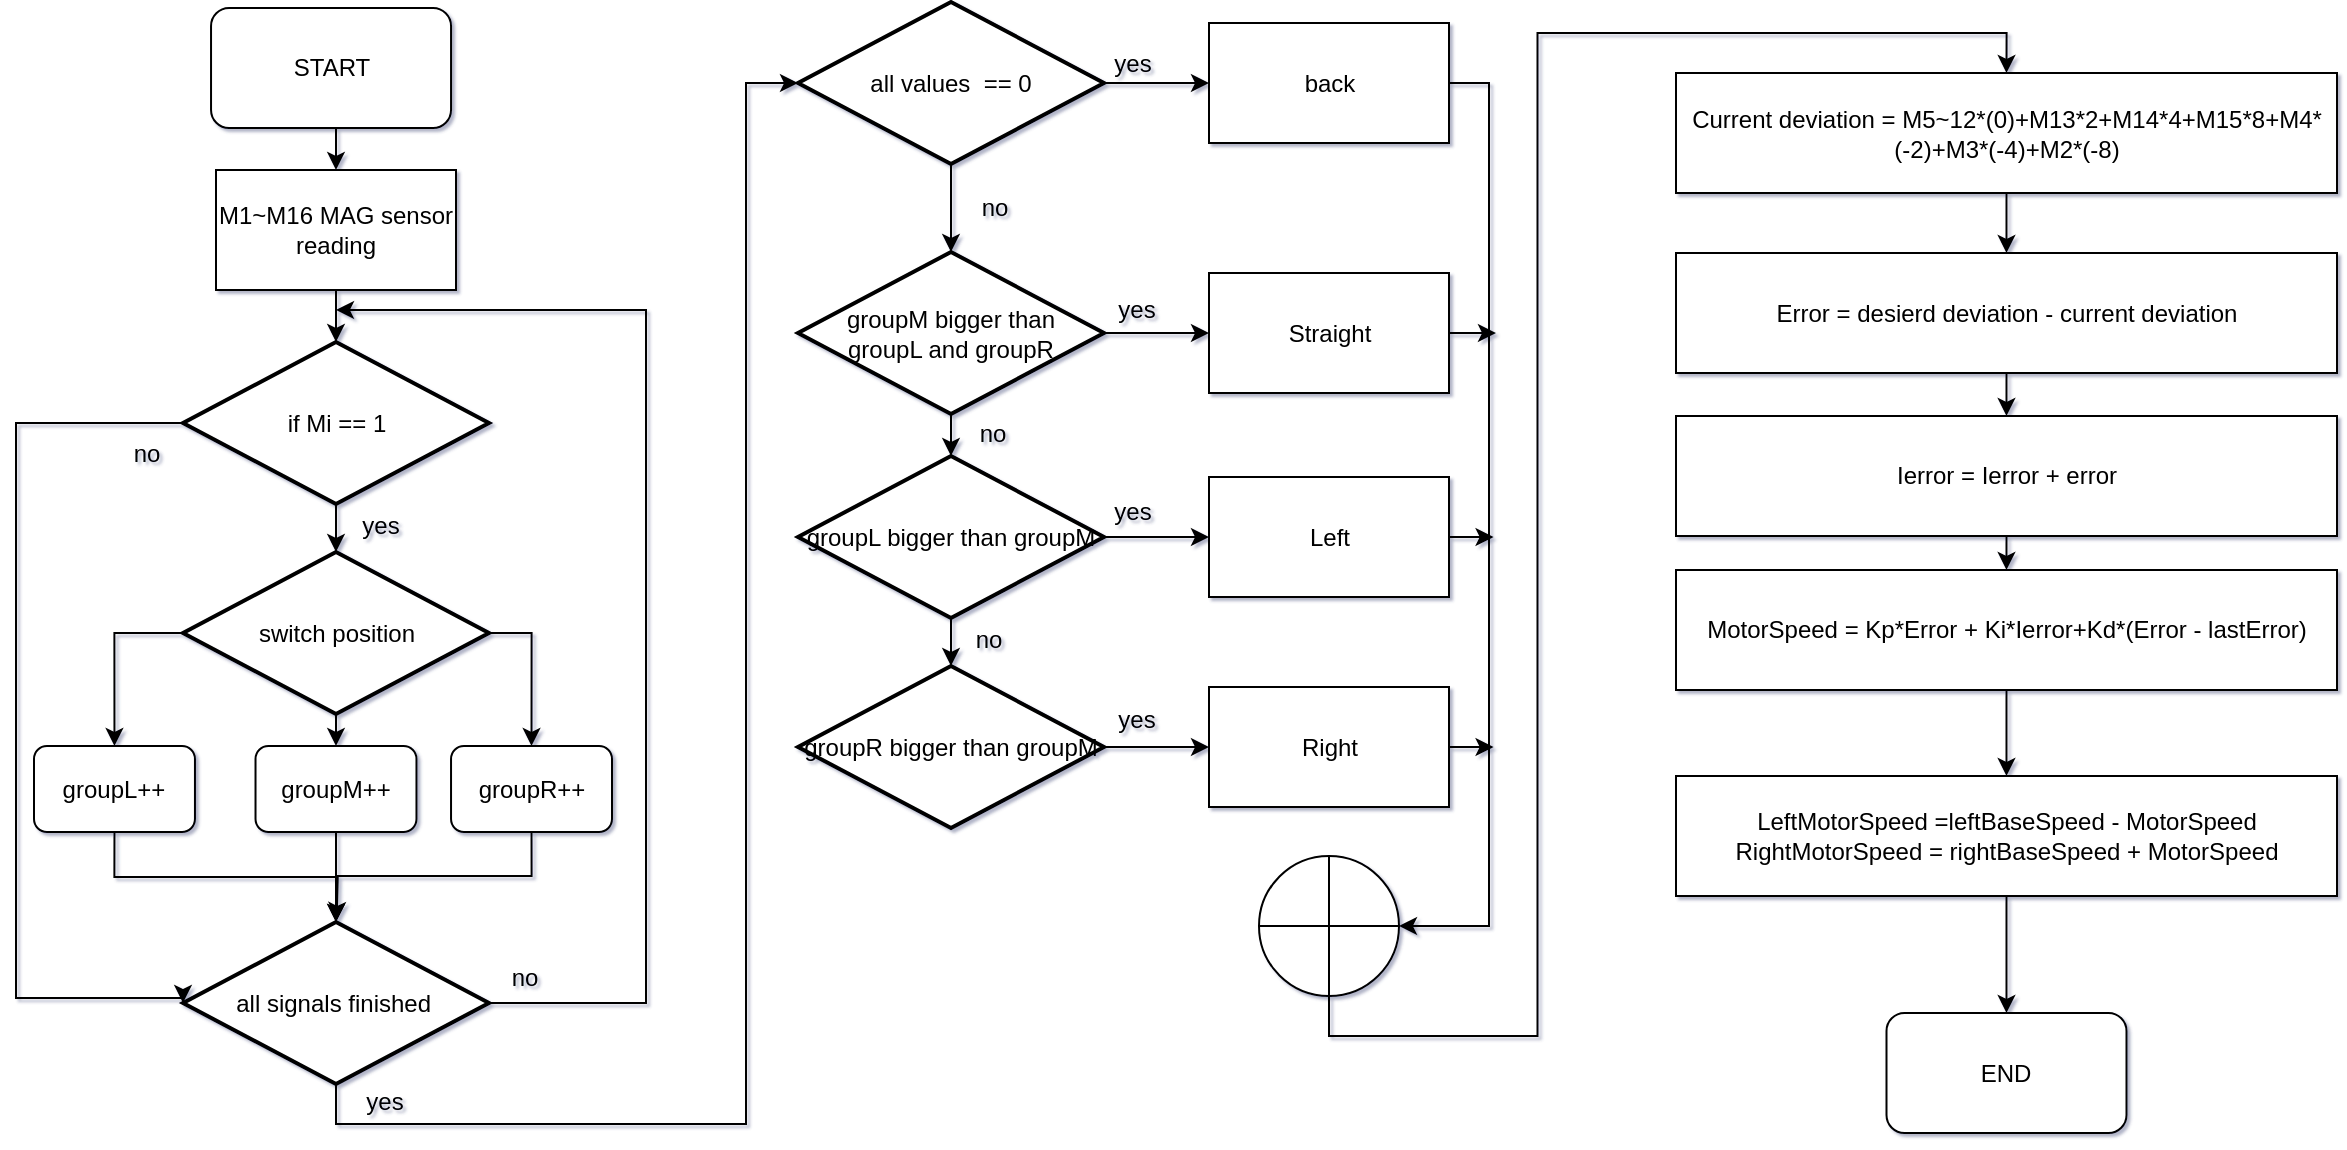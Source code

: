 <mxfile version="16.2.7" type="github">
  <diagram name="Page-1" id="edf60f1a-56cd-e834-aa8a-f176f3a09ee4">
    <mxGraphModel dx="1411" dy="686" grid="0" gridSize="10" guides="1" tooltips="1" connect="1" arrows="1" fold="1" page="1" pageScale="1" pageWidth="1100" pageHeight="850" background="none" math="0" shadow="1">
      <root>
        <mxCell id="0" />
        <mxCell id="1" parent="0" />
        <mxCell id="_jbDvkYazUVAe7DlXdV3-19" style="edgeStyle=orthogonalEdgeStyle;rounded=0;orthogonalLoop=1;jettySize=auto;html=1;exitX=0.5;exitY=1;exitDx=0;exitDy=0;entryX=0.5;entryY=0;entryDx=0;entryDy=0;" parent="1" source="_jbDvkYazUVAe7DlXdV3-15" target="_jbDvkYazUVAe7DlXdV3-18" edge="1">
          <mxGeometry relative="1" as="geometry" />
        </mxCell>
        <mxCell id="_jbDvkYazUVAe7DlXdV3-15" value="START" style="rounded=1;whiteSpace=wrap;html=1;" parent="1" vertex="1">
          <mxGeometry x="123.52" y="15" width="120" height="60" as="geometry" />
        </mxCell>
        <mxCell id="_jbDvkYazUVAe7DlXdV3-22" style="edgeStyle=orthogonalEdgeStyle;rounded=0;orthogonalLoop=1;jettySize=auto;html=1;exitX=0.5;exitY=1;exitDx=0;exitDy=0;entryX=0.5;entryY=0;entryDx=0;entryDy=0;entryPerimeter=0;" parent="1" source="_jbDvkYazUVAe7DlXdV3-18" target="_jbDvkYazUVAe7DlXdV3-21" edge="1">
          <mxGeometry relative="1" as="geometry" />
        </mxCell>
        <mxCell id="_jbDvkYazUVAe7DlXdV3-18" value="M1~M16 MAG sensor reading" style="whiteSpace=wrap;html=1;" parent="1" vertex="1">
          <mxGeometry x="126" y="96" width="120" height="60" as="geometry" />
        </mxCell>
        <mxCell id="_jbDvkYazUVAe7DlXdV3-26" style="edgeStyle=orthogonalEdgeStyle;rounded=0;orthogonalLoop=1;jettySize=auto;html=1;exitX=0.5;exitY=1;exitDx=0;exitDy=0;exitPerimeter=0;entryX=0.5;entryY=0;entryDx=0;entryDy=0;entryPerimeter=0;" parent="1" source="_jbDvkYazUVAe7DlXdV3-21" target="_jbDvkYazUVAe7DlXdV3-24" edge="1">
          <mxGeometry relative="1" as="geometry" />
        </mxCell>
        <mxCell id="_jbDvkYazUVAe7DlXdV3-51" style="edgeStyle=orthogonalEdgeStyle;rounded=0;orthogonalLoop=1;jettySize=auto;html=1;exitX=0;exitY=0.5;exitDx=0;exitDy=0;exitPerimeter=0;entryX=0;entryY=0.5;entryDx=0;entryDy=0;entryPerimeter=0;" parent="1" source="_jbDvkYazUVAe7DlXdV3-21" target="_jbDvkYazUVAe7DlXdV3-48" edge="1">
          <mxGeometry relative="1" as="geometry">
            <mxPoint x="25.484" y="524.88" as="targetPoint" />
            <Array as="points">
              <mxPoint x="26" y="223" />
              <mxPoint x="26" y="510" />
            </Array>
          </mxGeometry>
        </mxCell>
        <mxCell id="_jbDvkYazUVAe7DlXdV3-21" value="if Mi == 1" style="strokeWidth=2;html=1;shape=mxgraph.flowchart.decision;whiteSpace=wrap;" parent="1" vertex="1">
          <mxGeometry x="109.5" y="182" width="153" height="81" as="geometry" />
        </mxCell>
        <mxCell id="_jbDvkYazUVAe7DlXdV3-37" style="edgeStyle=orthogonalEdgeStyle;rounded=0;orthogonalLoop=1;jettySize=auto;html=1;exitX=0;exitY=0.5;exitDx=0;exitDy=0;exitPerimeter=0;entryX=0.5;entryY=0;entryDx=0;entryDy=0;" parent="1" source="_jbDvkYazUVAe7DlXdV3-24" target="_jbDvkYazUVAe7DlXdV3-34" edge="1">
          <mxGeometry relative="1" as="geometry" />
        </mxCell>
        <mxCell id="_jbDvkYazUVAe7DlXdV3-39" style="edgeStyle=orthogonalEdgeStyle;rounded=0;orthogonalLoop=1;jettySize=auto;html=1;exitX=0.5;exitY=1;exitDx=0;exitDy=0;exitPerimeter=0;entryX=0.5;entryY=0;entryDx=0;entryDy=0;" parent="1" source="_jbDvkYazUVAe7DlXdV3-24" target="_jbDvkYazUVAe7DlXdV3-35" edge="1">
          <mxGeometry relative="1" as="geometry" />
        </mxCell>
        <mxCell id="_jbDvkYazUVAe7DlXdV3-40" style="edgeStyle=orthogonalEdgeStyle;rounded=0;orthogonalLoop=1;jettySize=auto;html=1;exitX=1;exitY=0.5;exitDx=0;exitDy=0;exitPerimeter=0;entryX=0.5;entryY=0;entryDx=0;entryDy=0;" parent="1" source="_jbDvkYazUVAe7DlXdV3-24" target="_jbDvkYazUVAe7DlXdV3-36" edge="1">
          <mxGeometry relative="1" as="geometry" />
        </mxCell>
        <mxCell id="_jbDvkYazUVAe7DlXdV3-24" value="switch position" style="strokeWidth=2;html=1;shape=mxgraph.flowchart.decision;whiteSpace=wrap;" parent="1" vertex="1">
          <mxGeometry x="109.5" y="287" width="153" height="81" as="geometry" />
        </mxCell>
        <mxCell id="_jbDvkYazUVAe7DlXdV3-27" value="yes" style="text;html=1;align=center;verticalAlign=middle;resizable=0;points=[];autosize=1;strokeColor=none;fillColor=none;" parent="1" vertex="1">
          <mxGeometry x="192" y="265" width="32" height="18" as="geometry" />
        </mxCell>
        <mxCell id="_jbDvkYazUVAe7DlXdV3-29" value="no&lt;br&gt;" style="text;html=1;align=center;verticalAlign=middle;resizable=0;points=[];autosize=1;strokeColor=none;fillColor=none;" parent="1" vertex="1">
          <mxGeometry x="78" y="229" width="26" height="18" as="geometry" />
        </mxCell>
        <mxCell id="_jbDvkYazUVAe7DlXdV3-49" style="edgeStyle=orthogonalEdgeStyle;rounded=0;orthogonalLoop=1;jettySize=auto;html=1;exitX=0.5;exitY=1;exitDx=0;exitDy=0;" parent="1" source="_jbDvkYazUVAe7DlXdV3-34" target="_jbDvkYazUVAe7DlXdV3-48" edge="1">
          <mxGeometry relative="1" as="geometry" />
        </mxCell>
        <mxCell id="_jbDvkYazUVAe7DlXdV3-34" value="groupL++" style="rounded=1;whiteSpace=wrap;html=1;" parent="1" vertex="1">
          <mxGeometry x="35" y="384" width="80.48" height="43" as="geometry" />
        </mxCell>
        <mxCell id="_jbDvkYazUVAe7DlXdV3-52" style="edgeStyle=orthogonalEdgeStyle;rounded=0;orthogonalLoop=1;jettySize=auto;html=1;exitX=0.5;exitY=1;exitDx=0;exitDy=0;entryX=0.5;entryY=0;entryDx=0;entryDy=0;entryPerimeter=0;" parent="1" source="_jbDvkYazUVAe7DlXdV3-35" target="_jbDvkYazUVAe7DlXdV3-48" edge="1">
          <mxGeometry relative="1" as="geometry" />
        </mxCell>
        <mxCell id="_jbDvkYazUVAe7DlXdV3-35" value="&lt;span&gt;groupM++&lt;/span&gt;" style="rounded=1;whiteSpace=wrap;html=1;" parent="1" vertex="1">
          <mxGeometry x="145.76" y="384" width="80.48" height="43" as="geometry" />
        </mxCell>
        <mxCell id="_jbDvkYazUVAe7DlXdV3-53" style="edgeStyle=orthogonalEdgeStyle;rounded=0;orthogonalLoop=1;jettySize=auto;html=1;exitX=0.5;exitY=1;exitDx=0;exitDy=0;" parent="1" source="_jbDvkYazUVAe7DlXdV3-36" edge="1">
          <mxGeometry relative="1" as="geometry">
            <mxPoint x="186.353" y="470.967" as="targetPoint" />
          </mxGeometry>
        </mxCell>
        <mxCell id="_jbDvkYazUVAe7DlXdV3-36" value="&lt;span&gt;groupR++&lt;/span&gt;" style="rounded=1;whiteSpace=wrap;html=1;" parent="1" vertex="1">
          <mxGeometry x="243.52" y="384" width="80.48" height="43" as="geometry" />
        </mxCell>
        <mxCell id="_jbDvkYazUVAe7DlXdV3-55" style="edgeStyle=orthogonalEdgeStyle;rounded=0;orthogonalLoop=1;jettySize=auto;html=1;exitX=1;exitY=0.5;exitDx=0;exitDy=0;exitPerimeter=0;" parent="1" source="_jbDvkYazUVAe7DlXdV3-48" edge="1">
          <mxGeometry relative="1" as="geometry">
            <mxPoint x="186" y="166" as="targetPoint" />
            <Array as="points">
              <mxPoint x="341" y="513" />
              <mxPoint x="341" y="166" />
            </Array>
          </mxGeometry>
        </mxCell>
        <mxCell id="_jbDvkYazUVAe7DlXdV3-125" style="edgeStyle=orthogonalEdgeStyle;rounded=0;orthogonalLoop=1;jettySize=auto;html=1;exitX=0.5;exitY=1;exitDx=0;exitDy=0;exitPerimeter=0;entryX=0;entryY=0.5;entryDx=0;entryDy=0;entryPerimeter=0;" parent="1" source="_jbDvkYazUVAe7DlXdV3-48" target="_jbDvkYazUVAe7DlXdV3-63" edge="1">
          <mxGeometry relative="1" as="geometry">
            <mxPoint x="405" y="145" as="targetPoint" />
            <Array as="points">
              <mxPoint x="186" y="573" />
              <mxPoint x="391" y="573" />
              <mxPoint x="391" y="53" />
            </Array>
          </mxGeometry>
        </mxCell>
        <mxCell id="_jbDvkYazUVAe7DlXdV3-48" value="all signals finished&amp;nbsp;" style="strokeWidth=2;html=1;shape=mxgraph.flowchart.decision;whiteSpace=wrap;" parent="1" vertex="1">
          <mxGeometry x="109.5" y="472" width="153" height="81" as="geometry" />
        </mxCell>
        <mxCell id="_jbDvkYazUVAe7DlXdV3-56" value="no&lt;br&gt;" style="text;html=1;align=center;verticalAlign=middle;resizable=0;points=[];autosize=1;strokeColor=none;fillColor=none;" parent="1" vertex="1">
          <mxGeometry x="267" y="491" width="26" height="18" as="geometry" />
        </mxCell>
        <mxCell id="_jbDvkYazUVAe7DlXdV3-57" value="yes&lt;br&gt;" style="text;html=1;align=center;verticalAlign=middle;resizable=0;points=[];autosize=1;strokeColor=none;fillColor=none;" parent="1" vertex="1">
          <mxGeometry x="194.24" y="553" width="32" height="18" as="geometry" />
        </mxCell>
        <mxCell id="_jbDvkYazUVAe7DlXdV3-78" style="edgeStyle=orthogonalEdgeStyle;rounded=0;orthogonalLoop=1;jettySize=auto;html=1;exitX=0.5;exitY=1;exitDx=0;exitDy=0;exitPerimeter=0;entryX=0.5;entryY=0;entryDx=0;entryDy=0;entryPerimeter=0;" parent="1" source="_jbDvkYazUVAe7DlXdV3-63" target="_jbDvkYazUVAe7DlXdV3-76" edge="1">
          <mxGeometry relative="1" as="geometry" />
        </mxCell>
        <mxCell id="_jbDvkYazUVAe7DlXdV3-83" style="edgeStyle=orthogonalEdgeStyle;rounded=0;orthogonalLoop=1;jettySize=auto;html=1;exitX=1;exitY=0.5;exitDx=0;exitDy=0;exitPerimeter=0;entryX=0;entryY=0.5;entryDx=0;entryDy=0;" parent="1" source="_jbDvkYazUVAe7DlXdV3-63" target="_jbDvkYazUVAe7DlXdV3-80" edge="1">
          <mxGeometry relative="1" as="geometry" />
        </mxCell>
        <mxCell id="_jbDvkYazUVAe7DlXdV3-63" value="all values&amp;nbsp; == 0" style="strokeWidth=2;html=1;shape=mxgraph.flowchart.decision;whiteSpace=wrap;" parent="1" vertex="1">
          <mxGeometry x="417" y="12" width="153" height="81" as="geometry" />
        </mxCell>
        <mxCell id="_jbDvkYazUVAe7DlXdV3-72" value="yes&lt;br&gt;" style="text;html=1;align=center;verticalAlign=middle;resizable=0;points=[];autosize=1;strokeColor=none;fillColor=none;" parent="1" vertex="1">
          <mxGeometry x="568" y="34" width="32" height="18" as="geometry" />
        </mxCell>
        <mxCell id="_jbDvkYazUVAe7DlXdV3-73" value="no&lt;br&gt;" style="text;html=1;align=center;verticalAlign=middle;resizable=0;points=[];autosize=1;strokeColor=none;fillColor=none;" parent="1" vertex="1">
          <mxGeometry x="501.5" y="106" width="26" height="18" as="geometry" />
        </mxCell>
        <mxCell id="_jbDvkYazUVAe7DlXdV3-85" style="edgeStyle=orthogonalEdgeStyle;rounded=0;orthogonalLoop=1;jettySize=auto;html=1;exitX=1;exitY=0.5;exitDx=0;exitDy=0;exitPerimeter=0;entryX=0;entryY=0.5;entryDx=0;entryDy=0;" parent="1" source="_jbDvkYazUVAe7DlXdV3-76" target="_jbDvkYazUVAe7DlXdV3-84" edge="1">
          <mxGeometry relative="1" as="geometry" />
        </mxCell>
        <mxCell id="_jbDvkYazUVAe7DlXdV3-88" style="edgeStyle=orthogonalEdgeStyle;rounded=0;orthogonalLoop=1;jettySize=auto;html=1;exitX=0.5;exitY=1;exitDx=0;exitDy=0;exitPerimeter=0;entryX=0.5;entryY=0;entryDx=0;entryDy=0;entryPerimeter=0;" parent="1" source="_jbDvkYazUVAe7DlXdV3-76" target="_jbDvkYazUVAe7DlXdV3-87" edge="1">
          <mxGeometry relative="1" as="geometry" />
        </mxCell>
        <mxCell id="_jbDvkYazUVAe7DlXdV3-76" value="groupM bigger than&lt;br&gt;groupL and groupR" style="strokeWidth=2;html=1;shape=mxgraph.flowchart.decision;whiteSpace=wrap;" parent="1" vertex="1">
          <mxGeometry x="417" y="137" width="153" height="81" as="geometry" />
        </mxCell>
        <mxCell id="_jbDvkYazUVAe7DlXdV3-131" style="edgeStyle=orthogonalEdgeStyle;rounded=0;orthogonalLoop=1;jettySize=auto;html=1;exitX=1;exitY=0.5;exitDx=0;exitDy=0;entryX=1;entryY=0.5;entryDx=0;entryDy=0;entryPerimeter=0;" parent="1" source="_jbDvkYazUVAe7DlXdV3-80" target="_jbDvkYazUVAe7DlXdV3-130" edge="1">
          <mxGeometry relative="1" as="geometry" />
        </mxCell>
        <mxCell id="_jbDvkYazUVAe7DlXdV3-80" value="back" style="whiteSpace=wrap;html=1;" parent="1" vertex="1">
          <mxGeometry x="622.5" y="22.5" width="120" height="60" as="geometry" />
        </mxCell>
        <mxCell id="_jbDvkYazUVAe7DlXdV3-132" style="edgeStyle=orthogonalEdgeStyle;rounded=0;orthogonalLoop=1;jettySize=auto;html=1;exitX=1;exitY=0.5;exitDx=0;exitDy=0;" parent="1" source="_jbDvkYazUVAe7DlXdV3-84" edge="1">
          <mxGeometry relative="1" as="geometry">
            <mxPoint x="766.014" y="177.143" as="targetPoint" />
          </mxGeometry>
        </mxCell>
        <mxCell id="_jbDvkYazUVAe7DlXdV3-84" value="Straight" style="whiteSpace=wrap;html=1;" parent="1" vertex="1">
          <mxGeometry x="622.5" y="147.5" width="120" height="60" as="geometry" />
        </mxCell>
        <mxCell id="_jbDvkYazUVAe7DlXdV3-86" value="yes" style="text;html=1;align=center;verticalAlign=middle;resizable=0;points=[];autosize=1;strokeColor=none;fillColor=none;" parent="1" vertex="1">
          <mxGeometry x="570" y="157" width="32" height="18" as="geometry" />
        </mxCell>
        <mxCell id="_jbDvkYazUVAe7DlXdV3-93" style="edgeStyle=orthogonalEdgeStyle;rounded=0;orthogonalLoop=1;jettySize=auto;html=1;exitX=1;exitY=0.5;exitDx=0;exitDy=0;exitPerimeter=0;entryX=0;entryY=0.5;entryDx=0;entryDy=0;" parent="1" source="_jbDvkYazUVAe7DlXdV3-87" target="_jbDvkYazUVAe7DlXdV3-92" edge="1">
          <mxGeometry relative="1" as="geometry" />
        </mxCell>
        <mxCell id="_jbDvkYazUVAe7DlXdV3-97" style="edgeStyle=orthogonalEdgeStyle;rounded=0;orthogonalLoop=1;jettySize=auto;html=1;exitX=0.5;exitY=1;exitDx=0;exitDy=0;exitPerimeter=0;" parent="1" source="_jbDvkYazUVAe7DlXdV3-87" target="_jbDvkYazUVAe7DlXdV3-95" edge="1">
          <mxGeometry relative="1" as="geometry" />
        </mxCell>
        <mxCell id="_jbDvkYazUVAe7DlXdV3-87" value="groupL bigger than groupM" style="strokeWidth=2;html=1;shape=mxgraph.flowchart.decision;whiteSpace=wrap;" parent="1" vertex="1">
          <mxGeometry x="417" y="239" width="153" height="81" as="geometry" />
        </mxCell>
        <mxCell id="_jbDvkYazUVAe7DlXdV3-89" value="no" style="text;html=1;align=center;verticalAlign=middle;resizable=0;points=[];autosize=1;strokeColor=none;fillColor=none;" parent="1" vertex="1">
          <mxGeometry x="500.74" y="219" width="26" height="18" as="geometry" />
        </mxCell>
        <mxCell id="_jbDvkYazUVAe7DlXdV3-133" style="edgeStyle=orthogonalEdgeStyle;rounded=0;orthogonalLoop=1;jettySize=auto;html=1;exitX=1;exitY=0.5;exitDx=0;exitDy=0;" parent="1" source="_jbDvkYazUVAe7DlXdV3-92" edge="1">
          <mxGeometry relative="1" as="geometry">
            <mxPoint x="764.772" y="280" as="targetPoint" />
          </mxGeometry>
        </mxCell>
        <mxCell id="_jbDvkYazUVAe7DlXdV3-92" value="Left" style="whiteSpace=wrap;html=1;" parent="1" vertex="1">
          <mxGeometry x="622.5" y="249.5" width="120" height="60" as="geometry" />
        </mxCell>
        <mxCell id="_jbDvkYazUVAe7DlXdV3-94" value="yes" style="text;html=1;align=center;verticalAlign=middle;resizable=0;points=[];autosize=1;strokeColor=none;fillColor=none;" parent="1" vertex="1">
          <mxGeometry x="568" y="258" width="32" height="18" as="geometry" />
        </mxCell>
        <mxCell id="_jbDvkYazUVAe7DlXdV3-98" style="edgeStyle=orthogonalEdgeStyle;rounded=0;orthogonalLoop=1;jettySize=auto;html=1;exitX=1;exitY=0.5;exitDx=0;exitDy=0;exitPerimeter=0;entryX=0;entryY=0.5;entryDx=0;entryDy=0;" parent="1" source="_jbDvkYazUVAe7DlXdV3-95" target="_jbDvkYazUVAe7DlXdV3-96" edge="1">
          <mxGeometry relative="1" as="geometry" />
        </mxCell>
        <mxCell id="_jbDvkYazUVAe7DlXdV3-95" value="groupR bigger than groupM" style="strokeWidth=2;html=1;shape=mxgraph.flowchart.decision;whiteSpace=wrap;" parent="1" vertex="1">
          <mxGeometry x="417" y="344" width="153" height="81" as="geometry" />
        </mxCell>
        <mxCell id="_jbDvkYazUVAe7DlXdV3-134" style="edgeStyle=orthogonalEdgeStyle;rounded=0;orthogonalLoop=1;jettySize=auto;html=1;exitX=1;exitY=0.5;exitDx=0;exitDy=0;" parent="1" source="_jbDvkYazUVAe7DlXdV3-96" edge="1">
          <mxGeometry relative="1" as="geometry">
            <mxPoint x="764.772" y="384.286" as="targetPoint" />
          </mxGeometry>
        </mxCell>
        <mxCell id="_jbDvkYazUVAe7DlXdV3-96" value="Right" style="whiteSpace=wrap;html=1;" parent="1" vertex="1">
          <mxGeometry x="622.5" y="354.5" width="120" height="60" as="geometry" />
        </mxCell>
        <mxCell id="_jbDvkYazUVAe7DlXdV3-99" value="no" style="text;html=1;align=center;verticalAlign=middle;resizable=0;points=[];autosize=1;strokeColor=none;fillColor=none;" parent="1" vertex="1">
          <mxGeometry x="498.5" y="322" width="26" height="18" as="geometry" />
        </mxCell>
        <mxCell id="_jbDvkYazUVAe7DlXdV3-100" value="yes" style="text;html=1;align=center;verticalAlign=middle;resizable=0;points=[];autosize=1;strokeColor=none;fillColor=none;" parent="1" vertex="1">
          <mxGeometry x="570" y="362" width="32" height="18" as="geometry" />
        </mxCell>
        <mxCell id="hnSQCZyvWo4ruVG2juOI-2" style="edgeStyle=orthogonalEdgeStyle;rounded=0;orthogonalLoop=1;jettySize=auto;html=1;exitX=0.5;exitY=1;exitDx=0;exitDy=0;entryX=0.5;entryY=0;entryDx=0;entryDy=0;" edge="1" parent="1" source="_jbDvkYazUVAe7DlXdV3-116" target="hnSQCZyvWo4ruVG2juOI-1">
          <mxGeometry relative="1" as="geometry" />
        </mxCell>
        <mxCell id="_jbDvkYazUVAe7DlXdV3-116" value="Error = desierd deviation - current deviation" style="whiteSpace=wrap;html=1;" parent="1" vertex="1">
          <mxGeometry x="856" y="137.5" width="330.5" height="60" as="geometry" />
        </mxCell>
        <mxCell id="_jbDvkYazUVAe7DlXdV3-122" style="edgeStyle=orthogonalEdgeStyle;rounded=0;orthogonalLoop=1;jettySize=auto;html=1;exitX=0.5;exitY=1;exitDx=0;exitDy=0;entryX=0.5;entryY=0;entryDx=0;entryDy=0;" parent="1" source="_jbDvkYazUVAe7DlXdV3-119" target="_jbDvkYazUVAe7DlXdV3-121" edge="1">
          <mxGeometry relative="1" as="geometry" />
        </mxCell>
        <mxCell id="_jbDvkYazUVAe7DlXdV3-119" value="MotorSpeed = Kp*Error + Ki*Ierror+Kd*(Error - lastError)" style="whiteSpace=wrap;html=1;" parent="1" vertex="1">
          <mxGeometry x="856" y="296" width="330.5" height="60" as="geometry" />
        </mxCell>
        <mxCell id="_jbDvkYazUVAe7DlXdV3-138" style="edgeStyle=orthogonalEdgeStyle;rounded=0;orthogonalLoop=1;jettySize=auto;html=1;exitX=0.5;exitY=1;exitDx=0;exitDy=0;entryX=0.5;entryY=0;entryDx=0;entryDy=0;" parent="1" source="_jbDvkYazUVAe7DlXdV3-121" target="_jbDvkYazUVAe7DlXdV3-137" edge="1">
          <mxGeometry relative="1" as="geometry" />
        </mxCell>
        <mxCell id="_jbDvkYazUVAe7DlXdV3-121" value="LeftMotorSpeed =leftBaseSpeed - MotorSpeed&lt;br&gt;RightMotorSpeed = rightBaseSpeed + MotorSpeed" style="whiteSpace=wrap;html=1;" parent="1" vertex="1">
          <mxGeometry x="856" y="399" width="330.5" height="60" as="geometry" />
        </mxCell>
        <mxCell id="_jbDvkYazUVAe7DlXdV3-140" style="edgeStyle=orthogonalEdgeStyle;rounded=0;orthogonalLoop=1;jettySize=auto;html=1;exitX=0.5;exitY=1;exitDx=0;exitDy=0;exitPerimeter=0;entryX=0.5;entryY=0;entryDx=0;entryDy=0;" parent="1" source="_jbDvkYazUVAe7DlXdV3-130" target="_jbDvkYazUVAe7DlXdV3-139" edge="1">
          <mxGeometry relative="1" as="geometry" />
        </mxCell>
        <mxCell id="_jbDvkYazUVAe7DlXdV3-130" value="" style="verticalLabelPosition=bottom;verticalAlign=top;html=1;shape=mxgraph.flowchart.summing_function;labelBackgroundColor=#FFFFFF;" parent="1" vertex="1">
          <mxGeometry x="647.5" y="439" width="70" height="70" as="geometry" />
        </mxCell>
        <mxCell id="_jbDvkYazUVAe7DlXdV3-137" value="END" style="rounded=1;whiteSpace=wrap;html=1;labelBackgroundColor=#FFFFFF;" parent="1" vertex="1">
          <mxGeometry x="961.25" y="517.5" width="120" height="60" as="geometry" />
        </mxCell>
        <mxCell id="_jbDvkYazUVAe7DlXdV3-141" style="edgeStyle=orthogonalEdgeStyle;rounded=0;orthogonalLoop=1;jettySize=auto;html=1;exitX=0.5;exitY=1;exitDx=0;exitDy=0;entryX=0.5;entryY=0;entryDx=0;entryDy=0;" parent="1" source="_jbDvkYazUVAe7DlXdV3-139" target="_jbDvkYazUVAe7DlXdV3-116" edge="1">
          <mxGeometry relative="1" as="geometry" />
        </mxCell>
        <mxCell id="_jbDvkYazUVAe7DlXdV3-139" value="Current deviation = M5~12*(0)+M13*2+M14*4+M15*8+M4*(-2)+M3*(-4)+M2*(-8)" style="whiteSpace=wrap;html=1;" parent="1" vertex="1">
          <mxGeometry x="856" y="47.5" width="330.5" height="60" as="geometry" />
        </mxCell>
        <mxCell id="hnSQCZyvWo4ruVG2juOI-3" style="edgeStyle=orthogonalEdgeStyle;rounded=0;orthogonalLoop=1;jettySize=auto;html=1;exitX=0.5;exitY=1;exitDx=0;exitDy=0;entryX=0.5;entryY=0;entryDx=0;entryDy=0;" edge="1" parent="1" source="hnSQCZyvWo4ruVG2juOI-1" target="_jbDvkYazUVAe7DlXdV3-119">
          <mxGeometry relative="1" as="geometry" />
        </mxCell>
        <mxCell id="hnSQCZyvWo4ruVG2juOI-1" value="Ierror = Ierror + error" style="whiteSpace=wrap;html=1;" vertex="1" parent="1">
          <mxGeometry x="856" y="219" width="330.5" height="60" as="geometry" />
        </mxCell>
      </root>
    </mxGraphModel>
  </diagram>
</mxfile>

